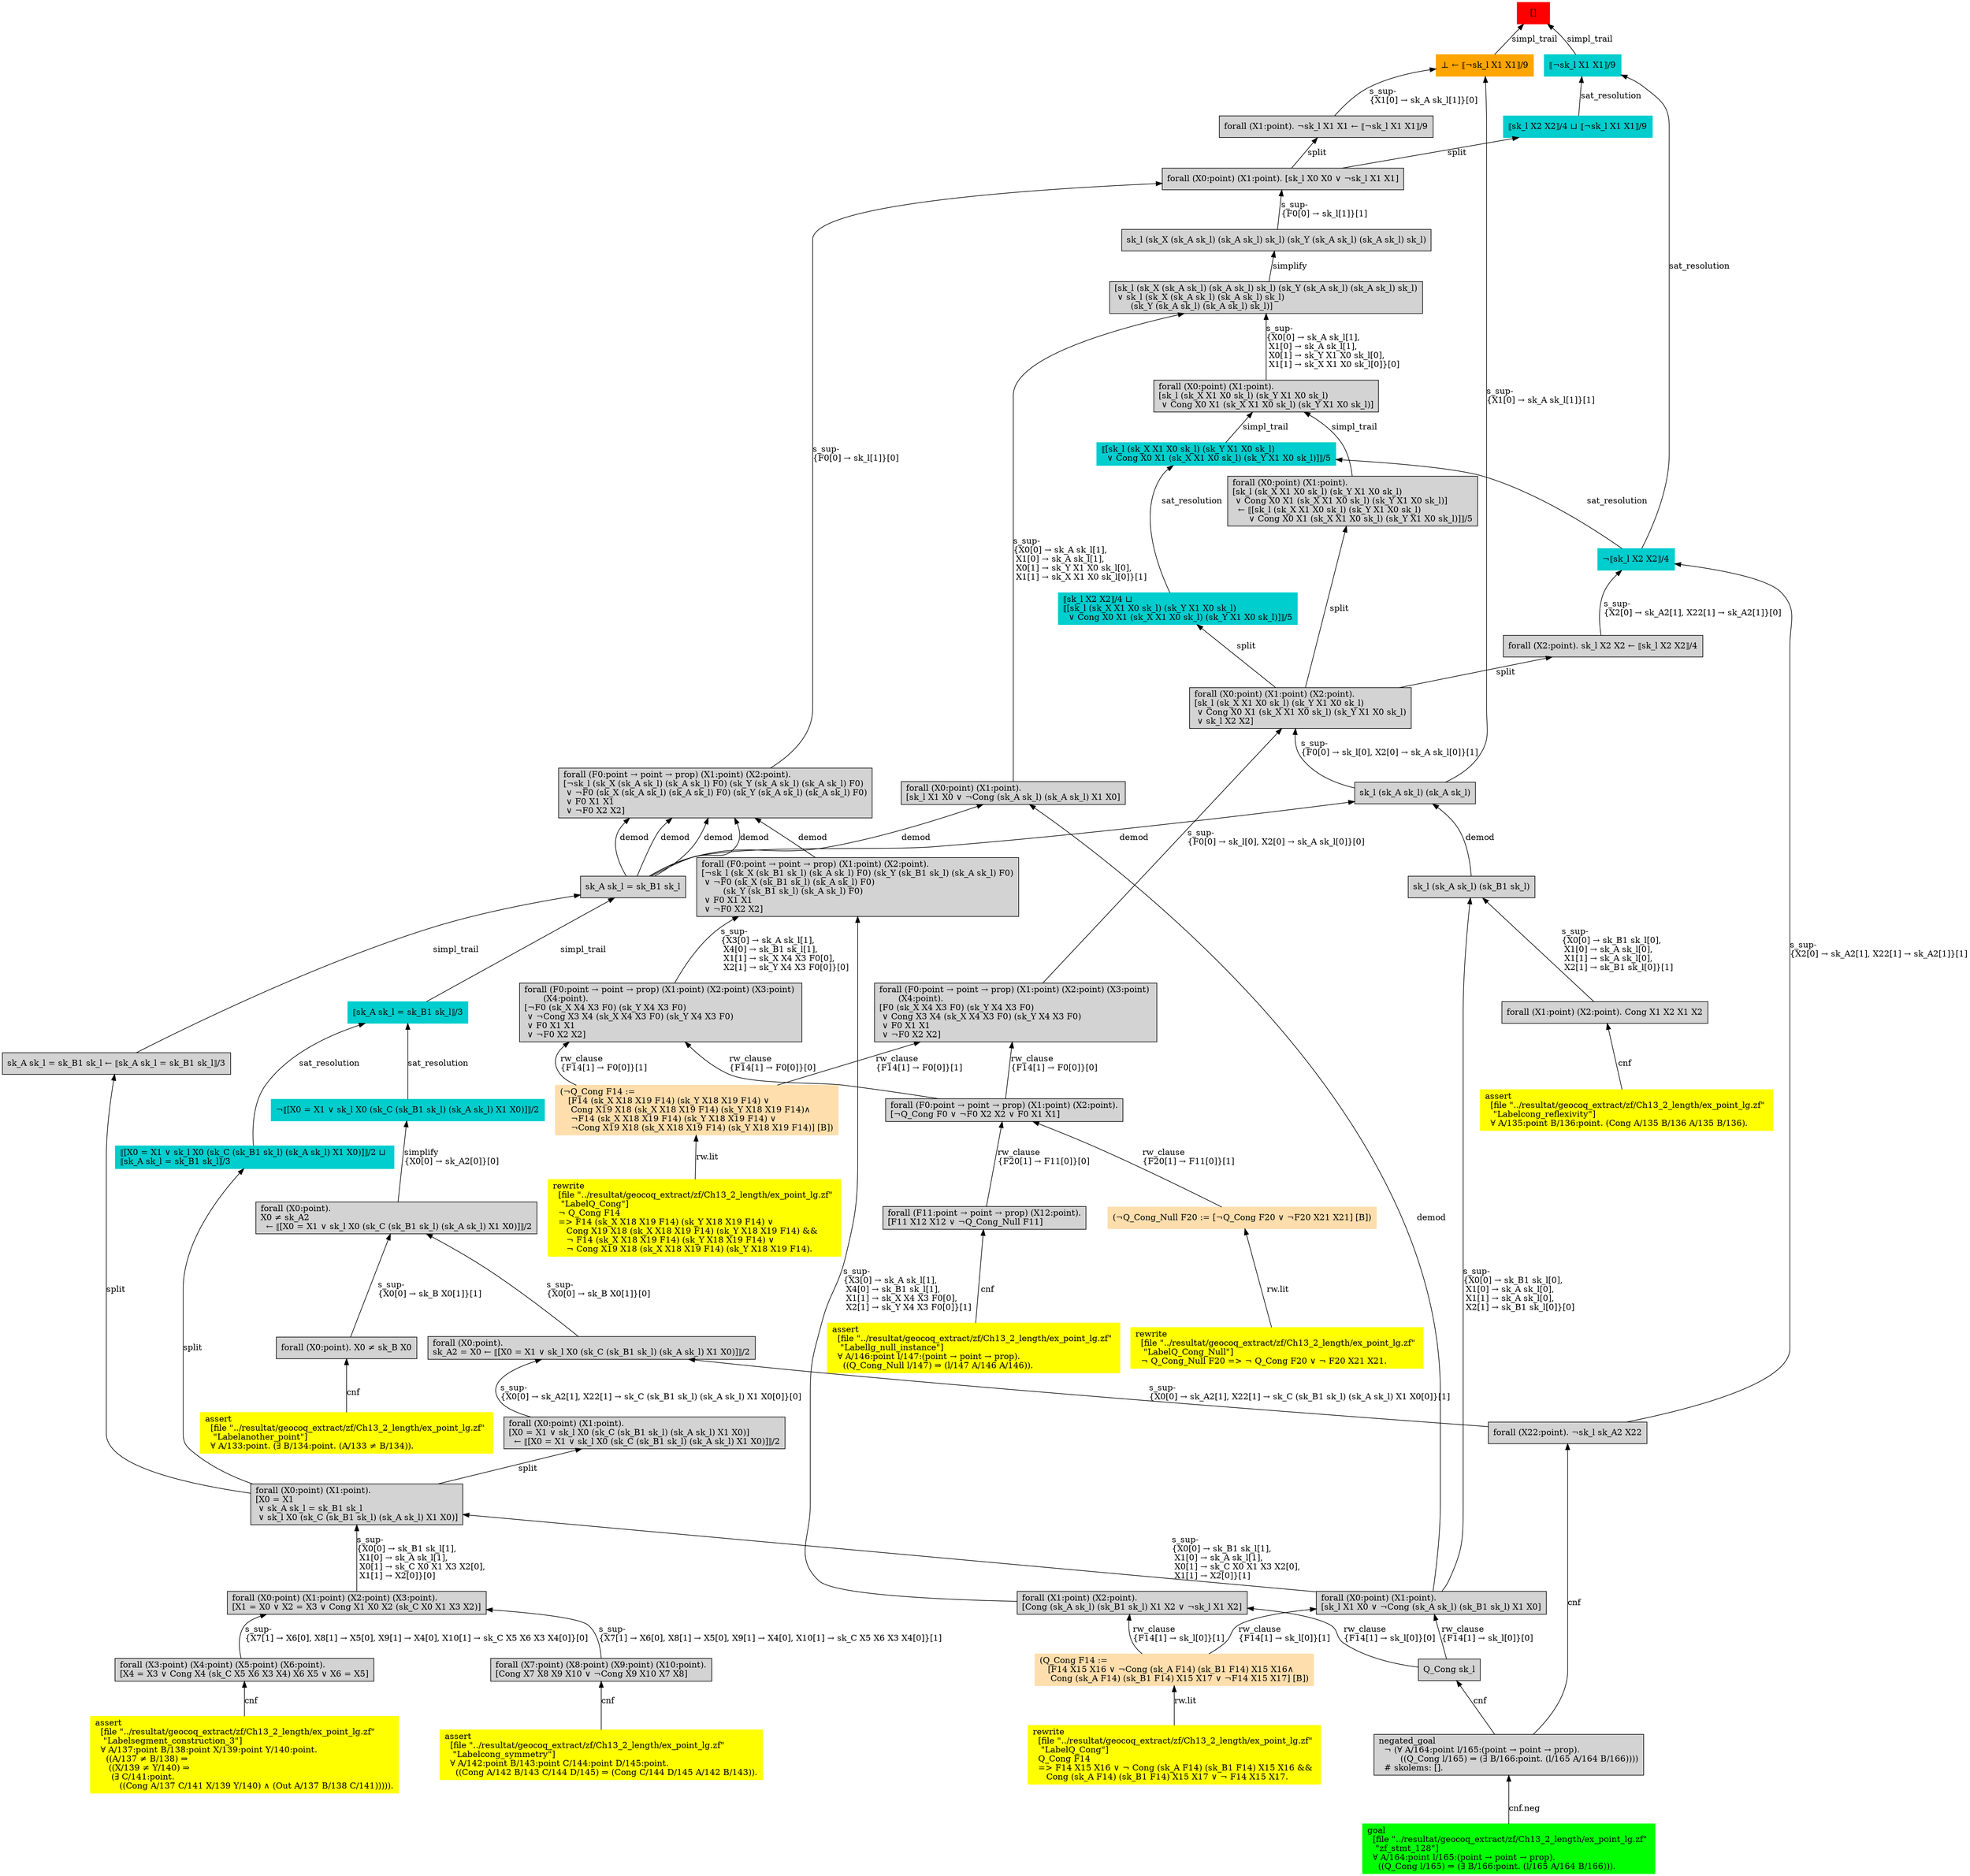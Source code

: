 digraph "unsat_graph" {
  vertex_0 [color=red, label="[]", shape=box, style=filled];
  vertex_0 -> vertex_1 [label="simpl_trail", dir="back"];
  vertex_1 [color=cyan3, shape=box, label="⟦¬sk_l X1 X1⟧/9\l", style=filled];
  vertex_1 -> vertex_2 [label="sat_resolution", dir="back"];
  vertex_2 [color=cyan3, shape=box, label="¬⟦sk_l X2 X2⟧/4\l", style=filled];
  vertex_2 -> vertex_3 [label="s_sup-\l\{X2[0] → sk_A2[1], X22[1] → sk_A2[1]\}[1]\l", dir="back"];
  vertex_3 [shape=box, label="forall (X22:point). ¬sk_l sk_A2 X22\l", style=filled];
  vertex_3 -> vertex_4 [label="cnf", dir="back"];
  vertex_4 [shape=box, label="negated_goal\l  ¬ (∀ A/164:point l/165:(point → point → prop).\l        ((Q_Cong l/165) ⇒ (∃ B/166:point. (l/165 A/164 B/166))))\l  # skolems: [].\l", style=filled];
  vertex_4 -> vertex_5 [label="cnf.neg", dir="back"];
  vertex_5 [color=green, shape=box, label="goal\l  [file \"../resultat/geocoq_extract/zf/Ch13_2_length/ex_point_lg.zf\" \l   \"zf_stmt_128\"]\l  ∀ A/164:point l/165:(point → point → prop).\l    ((Q_Cong l/165) ⇒ (∃ B/166:point. (l/165 A/164 B/166))).\l", style=filled];
  vertex_2 -> vertex_6 [label="s_sup-\l\{X2[0] → sk_A2[1], X22[1] → sk_A2[1]\}[0]\l", dir="back"];
  vertex_6 [shape=box, label="forall (X2:point). sk_l X2 X2 ← ⟦sk_l X2 X2⟧/4\l", style=filled];
  vertex_6 -> vertex_7 [label="split", dir="back"];
  vertex_7 [shape=box, label="forall (X0:point) (X1:point) (X2:point).\l[sk_l (sk_X X1 X0 sk_l) (sk_Y X1 X0 sk_l)\l ∨ Cong X0 X1 (sk_X X1 X0 sk_l) (sk_Y X1 X0 sk_l)\l ∨ sk_l X2 X2]\l", style=filled];
  vertex_7 -> vertex_8 [label="s_sup-\l\{F0[0] → sk_l[0], X2[0] → sk_A sk_l[0]\}[0]\l", dir="back"];
  vertex_8 [shape=box, label="forall (F0:point → point → prop) (X1:point) (X2:point) (X3:point) \l       (X4:point).\l[F0 (sk_X X4 X3 F0) (sk_Y X4 X3 F0)\l ∨ Cong X3 X4 (sk_X X4 X3 F0) (sk_Y X4 X3 F0)\l ∨ F0 X1 X1\l ∨ ¬F0 X2 X2]\l", style=filled];
  vertex_8 -> vertex_9 [label="rw_clause\l\{F14[1] → F0[0]\}[1]\l", dir="back"];
  vertex_9 [color=navajowhite, shape=box, label="(¬Q_Cong F14 :=\l   [F14 (sk_X X18 X19 F14) (sk_Y X18 X19 F14) ∨ \l    Cong X19 X18 (sk_X X18 X19 F14) (sk_Y X18 X19 F14)∧\l    ¬F14 (sk_X X18 X19 F14) (sk_Y X18 X19 F14) ∨ \l    ¬Cong X19 X18 (sk_X X18 X19 F14) (sk_Y X18 X19 F14)] [B])\l", style=filled];
  vertex_9 -> vertex_10 [label="rw.lit", dir="back"];
  vertex_10 [color=yellow, shape=box, label="rewrite\l  [file \"../resultat/geocoq_extract/zf/Ch13_2_length/ex_point_lg.zf\" \l   \"LabelQ_Cong\"]\l  ¬ Q_Cong F14\l  =\> F14 (sk_X X18 X19 F14) (sk_Y X18 X19 F14) ∨ \l     Cong X19 X18 (sk_X X18 X19 F14) (sk_Y X18 X19 F14) && \l     ¬ F14 (sk_X X18 X19 F14) (sk_Y X18 X19 F14) ∨ \l     ¬ Cong X19 X18 (sk_X X18 X19 F14) (sk_Y X18 X19 F14).\l", style=filled];
  vertex_8 -> vertex_11 [label="rw_clause\l\{F14[1] → F0[0]\}[0]\l", dir="back"];
  vertex_11 [shape=box, label="forall (F0:point → point → prop) (X1:point) (X2:point).\l[¬Q_Cong F0 ∨ ¬F0 X2 X2 ∨ F0 X1 X1]\l", style=filled];
  vertex_11 -> vertex_12 [label="rw_clause\l\{F20[1] → F11[0]\}[1]\l", dir="back"];
  vertex_12 [color=navajowhite, shape=box, label="(¬Q_Cong_Null F20 := [¬Q_Cong F20 ∨ ¬F20 X21 X21] [B])\l", style=filled];
  vertex_12 -> vertex_13 [label="rw.lit", dir="back"];
  vertex_13 [color=yellow, shape=box, label="rewrite\l  [file \"../resultat/geocoq_extract/zf/Ch13_2_length/ex_point_lg.zf\" \l   \"LabelQ_Cong_Null\"]\l  ¬ Q_Cong_Null F20 =\> ¬ Q_Cong F20 ∨ ¬ F20 X21 X21.\l", style=filled];
  vertex_11 -> vertex_14 [label="rw_clause\l\{F20[1] → F11[0]\}[0]\l", dir="back"];
  vertex_14 [shape=box, label="forall (F11:point → point → prop) (X12:point).\l[F11 X12 X12 ∨ ¬Q_Cong_Null F11]\l", style=filled];
  vertex_14 -> vertex_15 [label="cnf", dir="back"];
  vertex_15 [color=yellow, shape=box, label="assert\l  [file \"../resultat/geocoq_extract/zf/Ch13_2_length/ex_point_lg.zf\" \l   \"Labellg_null_instance\"]\l  ∀ A/146:point l/147:(point → point → prop).\l    ((Q_Cong_Null l/147) ⇒ (l/147 A/146 A/146)).\l", style=filled];
  vertex_7 -> vertex_16 [label="s_sup-\l\{F0[0] → sk_l[0], X2[0] → sk_A sk_l[0]\}[1]\l", dir="back"];
  vertex_16 [shape=box, label="sk_l (sk_A sk_l) (sk_A sk_l)\l", style=filled];
  vertex_16 -> vertex_17 [label="demod", dir="back"];
  vertex_17 [shape=box, label="sk_A sk_l = sk_B1 sk_l\l", style=filled];
  vertex_17 -> vertex_18 [label="simpl_trail", dir="back"];
  vertex_18 [color=cyan3, shape=box, label="⟦sk_A sk_l = sk_B1 sk_l⟧/3\l", style=filled];
  vertex_18 -> vertex_19 [label="sat_resolution", dir="back"];
  vertex_19 [color=cyan3, shape=box, label="¬⟦[X0 = X1 ∨ sk_l X0 (sk_C (sk_B1 sk_l) (sk_A sk_l) X1 X0)]⟧/2\l", style=filled];
  vertex_19 -> vertex_20 [label="simplify\l\{X0[0] → sk_A2[0]\}[0]\l", dir="back"];
  vertex_20 [shape=box, label="forall (X0:point).\lX0 ≠ sk_A2\l  ← ⟦[X0 = X1 ∨ sk_l X0 (sk_C (sk_B1 sk_l) (sk_A sk_l) X1 X0)]⟧/2\l", style=filled];
  vertex_20 -> vertex_21 [label="s_sup-\l\{X0[0] → sk_B X0[1]\}[1]\l", dir="back"];
  vertex_21 [shape=box, label="forall (X0:point). X0 ≠ sk_B X0\l", style=filled];
  vertex_21 -> vertex_22 [label="cnf", dir="back"];
  vertex_22 [color=yellow, shape=box, label="assert\l  [file \"../resultat/geocoq_extract/zf/Ch13_2_length/ex_point_lg.zf\" \l   \"Labelanother_point\"]\l  ∀ A/133:point. (∃ B/134:point. (A/133 ≠ B/134)).\l", style=filled];
  vertex_20 -> vertex_23 [label="s_sup-\l\{X0[0] → sk_B X0[1]\}[0]\l", dir="back"];
  vertex_23 [shape=box, label="forall (X0:point).\lsk_A2 = X0 ← ⟦[X0 = X1 ∨ sk_l X0 (sk_C (sk_B1 sk_l) (sk_A sk_l) X1 X0)]⟧/2\l", style=filled];
  vertex_23 -> vertex_3 [label="s_sup-\l\{X0[0] → sk_A2[1], X22[1] → sk_C (sk_B1 sk_l) (sk_A sk_l) X1 X0[0]\}[1]\l", dir="back"];
  vertex_23 -> vertex_24 [label="s_sup-\l\{X0[0] → sk_A2[1], X22[1] → sk_C (sk_B1 sk_l) (sk_A sk_l) X1 X0[0]\}[0]\l", dir="back"];
  vertex_24 [shape=box, label="forall (X0:point) (X1:point).\l[X0 = X1 ∨ sk_l X0 (sk_C (sk_B1 sk_l) (sk_A sk_l) X1 X0)]\l  ← ⟦[X0 = X1 ∨ sk_l X0 (sk_C (sk_B1 sk_l) (sk_A sk_l) X1 X0)]⟧/2\l", style=filled];
  vertex_24 -> vertex_25 [label="split", dir="back"];
  vertex_25 [shape=box, label="forall (X0:point) (X1:point).\l[X0 = X1\l ∨ sk_A sk_l = sk_B1 sk_l\l ∨ sk_l X0 (sk_C (sk_B1 sk_l) (sk_A sk_l) X1 X0)]\l", style=filled];
  vertex_25 -> vertex_26 [label="s_sup-\l\{X0[0] → sk_B1 sk_l[1], \l X1[0] → sk_A sk_l[1], \l X0[1] → sk_C X0 X1 X3 X2[0], \l X1[1] → X2[0]\}[1]\l", dir="back"];
  vertex_26 [shape=box, label="forall (X0:point) (X1:point).\l[sk_l X1 X0 ∨ ¬Cong (sk_A sk_l) (sk_B1 sk_l) X1 X0]\l", style=filled];
  vertex_26 -> vertex_27 [label="rw_clause\l\{F14[1] → sk_l[0]\}[1]\l", dir="back"];
  vertex_27 [color=navajowhite, shape=box, label="(Q_Cong F14 :=\l   [F14 X15 X16 ∨ ¬Cong (sk_A F14) (sk_B1 F14) X15 X16∧\l    Cong (sk_A F14) (sk_B1 F14) X15 X17 ∨ ¬F14 X15 X17] [B])\l", style=filled];
  vertex_27 -> vertex_28 [label="rw.lit", dir="back"];
  vertex_28 [color=yellow, shape=box, label="rewrite\l  [file \"../resultat/geocoq_extract/zf/Ch13_2_length/ex_point_lg.zf\" \l   \"LabelQ_Cong\"]\l  Q_Cong F14\l  =\> F14 X15 X16 ∨ ¬ Cong (sk_A F14) (sk_B1 F14) X15 X16 && \l     Cong (sk_A F14) (sk_B1 F14) X15 X17 ∨ ¬ F14 X15 X17.\l", style=filled];
  vertex_26 -> vertex_29 [label="rw_clause\l\{F14[1] → sk_l[0]\}[0]\l", dir="back"];
  vertex_29 [shape=box, label="Q_Cong sk_l\l", style=filled];
  vertex_29 -> vertex_4 [label="cnf", dir="back"];
  vertex_25 -> vertex_30 [label="s_sup-\l\{X0[0] → sk_B1 sk_l[1], \l X1[0] → sk_A sk_l[1], \l X0[1] → sk_C X0 X1 X3 X2[0], \l X1[1] → X2[0]\}[0]\l", dir="back"];
  vertex_30 [shape=box, label="forall (X0:point) (X1:point) (X2:point) (X3:point).\l[X1 = X0 ∨ X2 = X3 ∨ Cong X1 X0 X2 (sk_C X0 X1 X3 X2)]\l", style=filled];
  vertex_30 -> vertex_31 [label="s_sup-\l\{X7[1] → X6[0], X8[1] → X5[0], X9[1] → X4[0], X10[1] → sk_C X5 X6 X3 X4[0]\}[1]\l", dir="back"];
  vertex_31 [shape=box, label="forall (X7:point) (X8:point) (X9:point) (X10:point).\l[Cong X7 X8 X9 X10 ∨ ¬Cong X9 X10 X7 X8]\l", style=filled];
  vertex_31 -> vertex_32 [label="cnf", dir="back"];
  vertex_32 [color=yellow, shape=box, label="assert\l  [file \"../resultat/geocoq_extract/zf/Ch13_2_length/ex_point_lg.zf\" \l   \"Labelcong_symmetry\"]\l  ∀ A/142:point B/143:point C/144:point D/145:point.\l    ((Cong A/142 B/143 C/144 D/145) ⇒ (Cong C/144 D/145 A/142 B/143)).\l", style=filled];
  vertex_30 -> vertex_33 [label="s_sup-\l\{X7[1] → X6[0], X8[1] → X5[0], X9[1] → X4[0], X10[1] → sk_C X5 X6 X3 X4[0]\}[0]\l", dir="back"];
  vertex_33 [shape=box, label="forall (X3:point) (X4:point) (X5:point) (X6:point).\l[X4 = X3 ∨ Cong X4 (sk_C X5 X6 X3 X4) X6 X5 ∨ X6 = X5]\l", style=filled];
  vertex_33 -> vertex_34 [label="cnf", dir="back"];
  vertex_34 [color=yellow, shape=box, label="assert\l  [file \"../resultat/geocoq_extract/zf/Ch13_2_length/ex_point_lg.zf\" \l   \"Labelsegment_construction_3\"]\l  ∀ A/137:point B/138:point X/139:point Y/140:point.\l    ((A/137 ≠ B/138) ⇒\l     ((X/139 ≠ Y/140) ⇒\l      (∃ C/141:point.\l         ((Cong A/137 C/141 X/139 Y/140) ∧ (Out A/137 B/138 C/141))))).\l", style=filled];
  vertex_18 -> vertex_35 [label="sat_resolution", dir="back"];
  vertex_35 [color=cyan3, shape=box, label="⟦[X0 = X1 ∨ sk_l X0 (sk_C (sk_B1 sk_l) (sk_A sk_l) X1 X0)]⟧/2 ⊔ \l⟦sk_A sk_l = sk_B1 sk_l⟧/3\l", style=filled];
  vertex_35 -> vertex_25 [label="split", dir="back"];
  vertex_17 -> vertex_36 [label="simpl_trail", dir="back"];
  vertex_36 [shape=box, label="sk_A sk_l = sk_B1 sk_l ← ⟦sk_A sk_l = sk_B1 sk_l⟧/3\l", style=filled];
  vertex_36 -> vertex_25 [label="split", dir="back"];
  vertex_16 -> vertex_37 [label="demod", dir="back"];
  vertex_37 [shape=box, label="sk_l (sk_A sk_l) (sk_B1 sk_l)\l", style=filled];
  vertex_37 -> vertex_26 [label="s_sup-\l\{X0[0] → sk_B1 sk_l[0], \l X1[0] → sk_A sk_l[0], \l X1[1] → sk_A sk_l[0], \l X2[1] → sk_B1 sk_l[0]\}[0]\l", dir="back"];
  vertex_37 -> vertex_38 [label="s_sup-\l\{X0[0] → sk_B1 sk_l[0], \l X1[0] → sk_A sk_l[0], \l X1[1] → sk_A sk_l[0], \l X2[1] → sk_B1 sk_l[0]\}[1]\l", dir="back"];
  vertex_38 [shape=box, label="forall (X1:point) (X2:point). Cong X1 X2 X1 X2\l", style=filled];
  vertex_38 -> vertex_39 [label="cnf", dir="back"];
  vertex_39 [color=yellow, shape=box, label="assert\l  [file \"../resultat/geocoq_extract/zf/Ch13_2_length/ex_point_lg.zf\" \l   \"Labelcong_reflexivity\"]\l  ∀ A/135:point B/136:point. (Cong A/135 B/136 A/135 B/136).\l", style=filled];
  vertex_1 -> vertex_40 [label="sat_resolution", dir="back"];
  vertex_40 [color=cyan3, shape=box, label="⟦sk_l X2 X2⟧/4 ⊔ ⟦¬sk_l X1 X1⟧/9\l", style=filled];
  vertex_40 -> vertex_41 [label="split", dir="back"];
  vertex_41 [shape=box, label="forall (X0:point) (X1:point). [sk_l X0 X0 ∨ ¬sk_l X1 X1]\l", style=filled];
  vertex_41 -> vertex_42 [label="s_sup-\l\{F0[0] → sk_l[1]\}[0]\l", dir="back"];
  vertex_42 [shape=box, label="forall (F0:point → point → prop) (X1:point) (X2:point).\l[¬sk_l (sk_X (sk_A sk_l) (sk_A sk_l) F0) (sk_Y (sk_A sk_l) (sk_A sk_l) F0)\l ∨ ¬F0 (sk_X (sk_A sk_l) (sk_A sk_l) F0) (sk_Y (sk_A sk_l) (sk_A sk_l) F0)\l ∨ F0 X1 X1\l ∨ ¬F0 X2 X2]\l", style=filled];
  vertex_42 -> vertex_17 [label="demod", dir="back"];
  vertex_42 -> vertex_17 [label="demod", dir="back"];
  vertex_42 -> vertex_17 [label="demod", dir="back"];
  vertex_42 -> vertex_17 [label="demod", dir="back"];
  vertex_42 -> vertex_43 [label="demod", dir="back"];
  vertex_43 [shape=box, label="forall (F0:point → point → prop) (X1:point) (X2:point).\l[¬sk_l (sk_X (sk_B1 sk_l) (sk_A sk_l) F0) (sk_Y (sk_B1 sk_l) (sk_A sk_l) F0)\l ∨ ¬F0 (sk_X (sk_B1 sk_l) (sk_A sk_l) F0) \l        (sk_Y (sk_B1 sk_l) (sk_A sk_l) F0)\l ∨ F0 X1 X1\l ∨ ¬F0 X2 X2]\l", style=filled];
  vertex_43 -> vertex_44 [label="s_sup-\l\{X3[0] → sk_A sk_l[1], \l X4[0] → sk_B1 sk_l[1], \l X1[1] → sk_X X4 X3 F0[0], \l X2[1] → sk_Y X4 X3 F0[0]\}[0]\l", dir="back"];
  vertex_44 [shape=box, label="forall (F0:point → point → prop) (X1:point) (X2:point) (X3:point) \l       (X4:point).\l[¬F0 (sk_X X4 X3 F0) (sk_Y X4 X3 F0)\l ∨ ¬Cong X3 X4 (sk_X X4 X3 F0) (sk_Y X4 X3 F0)\l ∨ F0 X1 X1\l ∨ ¬F0 X2 X2]\l", style=filled];
  vertex_44 -> vertex_9 [label="rw_clause\l\{F14[1] → F0[0]\}[1]\l", dir="back"];
  vertex_44 -> vertex_11 [label="rw_clause\l\{F14[1] → F0[0]\}[0]\l", dir="back"];
  vertex_43 -> vertex_45 [label="s_sup-\l\{X3[0] → sk_A sk_l[1], \l X4[0] → sk_B1 sk_l[1], \l X1[1] → sk_X X4 X3 F0[0], \l X2[1] → sk_Y X4 X3 F0[0]\}[1]\l", dir="back"];
  vertex_45 [shape=box, label="forall (X1:point) (X2:point).\l[Cong (sk_A sk_l) (sk_B1 sk_l) X1 X2 ∨ ¬sk_l X1 X2]\l", style=filled];
  vertex_45 -> vertex_27 [label="rw_clause\l\{F14[1] → sk_l[0]\}[1]\l", dir="back"];
  vertex_45 -> vertex_29 [label="rw_clause\l\{F14[1] → sk_l[0]\}[0]\l", dir="back"];
  vertex_41 -> vertex_46 [label="s_sup-\l\{F0[0] → sk_l[1]\}[1]\l", dir="back"];
  vertex_46 [shape=box, label="sk_l (sk_X (sk_A sk_l) (sk_A sk_l) sk_l) (sk_Y (sk_A sk_l) (sk_A sk_l) sk_l)\l", style=filled];
  vertex_46 -> vertex_47 [label="simplify", dir="back"];
  vertex_47 [shape=box, label="[sk_l (sk_X (sk_A sk_l) (sk_A sk_l) sk_l) (sk_Y (sk_A sk_l) (sk_A sk_l) sk_l)\l ∨ sk_l (sk_X (sk_A sk_l) (sk_A sk_l) sk_l) \l      (sk_Y (sk_A sk_l) (sk_A sk_l) sk_l)]\l", style=filled];
  vertex_47 -> vertex_48 [label="s_sup-\l\{X0[0] → sk_A sk_l[1], \l X1[0] → sk_A sk_l[1], \l X0[1] → sk_Y X1 X0 sk_l[0], \l X1[1] → sk_X X1 X0 sk_l[0]\}[1]\l", dir="back"];
  vertex_48 [shape=box, label="forall (X0:point) (X1:point).\l[sk_l X1 X0 ∨ ¬Cong (sk_A sk_l) (sk_A sk_l) X1 X0]\l", style=filled];
  vertex_48 -> vertex_17 [label="demod", dir="back"];
  vertex_48 -> vertex_26 [label="demod", dir="back"];
  vertex_47 -> vertex_49 [label="s_sup-\l\{X0[0] → sk_A sk_l[1], \l X1[0] → sk_A sk_l[1], \l X0[1] → sk_Y X1 X0 sk_l[0], \l X1[1] → sk_X X1 X0 sk_l[0]\}[0]\l", dir="back"];
  vertex_49 [shape=box, label="forall (X0:point) (X1:point).\l[sk_l (sk_X X1 X0 sk_l) (sk_Y X1 X0 sk_l)\l ∨ Cong X0 X1 (sk_X X1 X0 sk_l) (sk_Y X1 X0 sk_l)]\l", style=filled];
  vertex_49 -> vertex_50 [label="simpl_trail", dir="back"];
  vertex_50 [color=cyan3, shape=box, label="⟦[sk_l (sk_X X1 X0 sk_l) (sk_Y X1 X0 sk_l)\l  ∨ Cong X0 X1 (sk_X X1 X0 sk_l) (sk_Y X1 X0 sk_l)]⟧/5\l", style=filled];
  vertex_50 -> vertex_2 [label="sat_resolution", dir="back"];
  vertex_50 -> vertex_51 [label="sat_resolution", dir="back"];
  vertex_51 [color=cyan3, shape=box, label="⟦sk_l X2 X2⟧/4 ⊔ \l⟦[sk_l (sk_X X1 X0 sk_l) (sk_Y X1 X0 sk_l)\l  ∨ Cong X0 X1 (sk_X X1 X0 sk_l) (sk_Y X1 X0 sk_l)]⟧/5\l", style=filled];
  vertex_51 -> vertex_7 [label="split", dir="back"];
  vertex_49 -> vertex_52 [label="simpl_trail", dir="back"];
  vertex_52 [shape=box, label="forall (X0:point) (X1:point).\l[sk_l (sk_X X1 X0 sk_l) (sk_Y X1 X0 sk_l)\l ∨ Cong X0 X1 (sk_X X1 X0 sk_l) (sk_Y X1 X0 sk_l)]\l  ← ⟦[sk_l (sk_X X1 X0 sk_l) (sk_Y X1 X0 sk_l)\l      ∨ Cong X0 X1 (sk_X X1 X0 sk_l) (sk_Y X1 X0 sk_l)]⟧/5\l", style=filled];
  vertex_52 -> vertex_7 [label="split", dir="back"];
  vertex_0 -> vertex_53 [label="simpl_trail", dir="back"];
  vertex_53 [color=orange, shape=box, label="⊥ ← ⟦¬sk_l X1 X1⟧/9\l", style=filled];
  vertex_53 -> vertex_54 [label="s_sup-\l\{X1[0] → sk_A sk_l[1]\}[0]\l", dir="back"];
  vertex_54 [shape=box, label="forall (X1:point). ¬sk_l X1 X1 ← ⟦¬sk_l X1 X1⟧/9\l", style=filled];
  vertex_54 -> vertex_41 [label="split", dir="back"];
  vertex_53 -> vertex_16 [label="s_sup-\l\{X1[0] → sk_A sk_l[1]\}[1]\l", dir="back"];
  }


